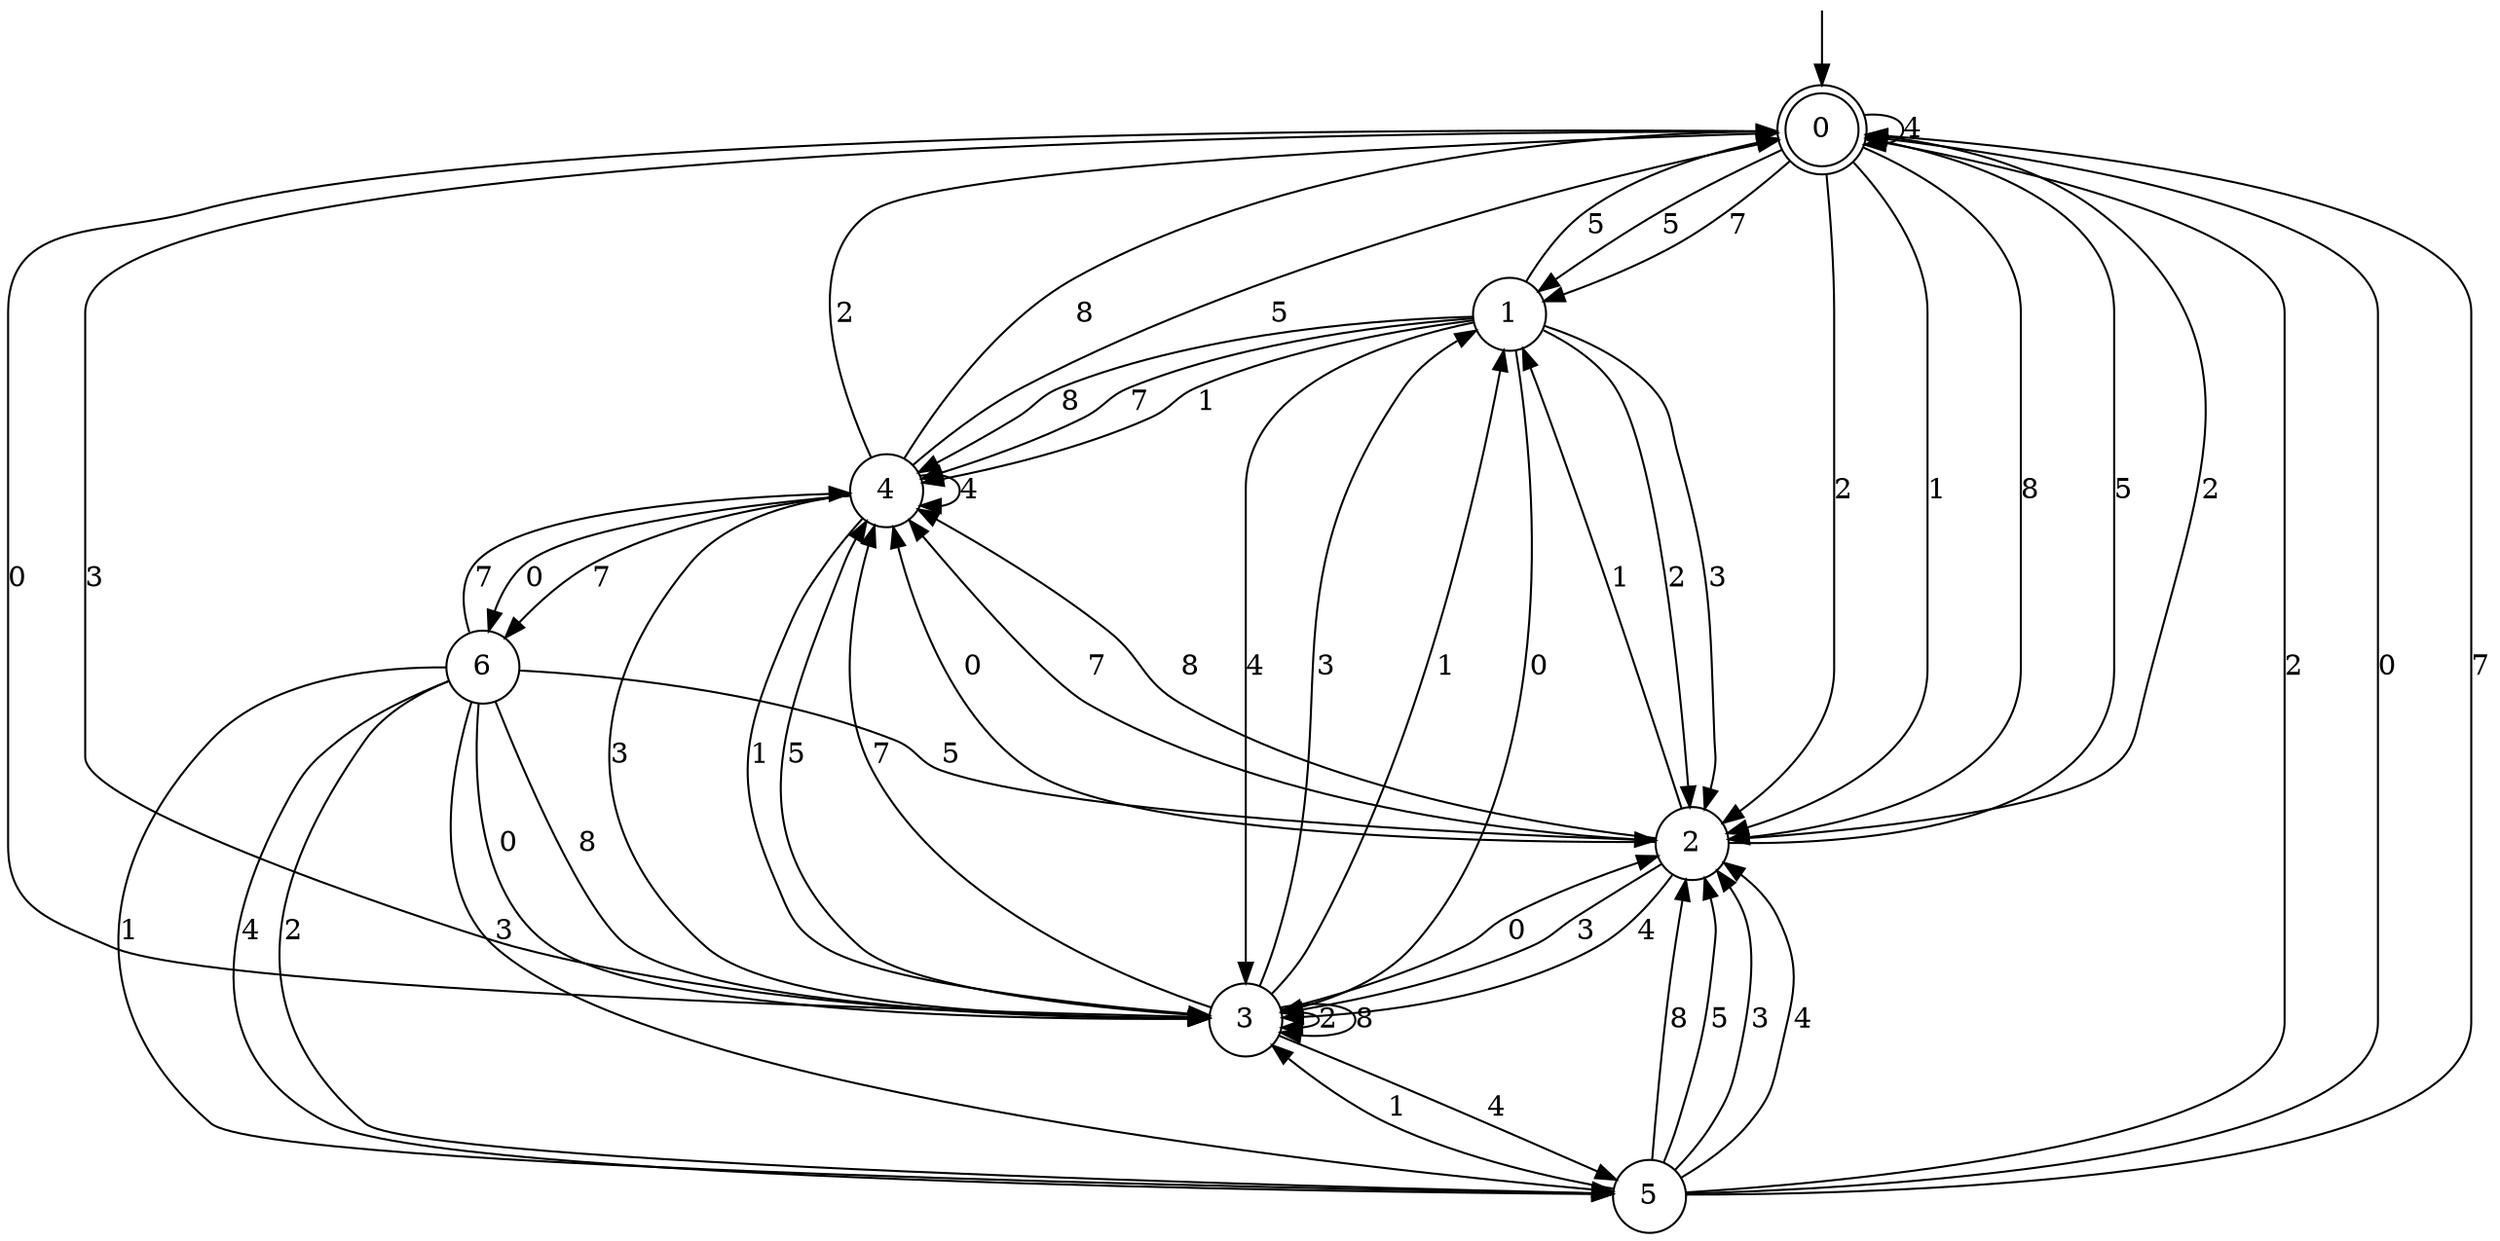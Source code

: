 digraph g {

	s0 [shape="doublecircle" label="0"];
	s1 [shape="circle" label="1"];
	s2 [shape="circle" label="2"];
	s3 [shape="circle" label="3"];
	s4 [shape="circle" label="4"];
	s5 [shape="circle" label="5"];
	s6 [shape="circle" label="6"];
	s0 -> s1 [label="5"];
	s0 -> s2 [label="2"];
	s0 -> s3 [label="3"];
	s0 -> s3 [label="0"];
	s0 -> s1 [label="7"];
	s0 -> s2 [label="1"];
	s0 -> s0 [label="4"];
	s0 -> s2 [label="8"];
	s1 -> s0 [label="5"];
	s1 -> s2 [label="2"];
	s1 -> s2 [label="3"];
	s1 -> s3 [label="0"];
	s1 -> s4 [label="7"];
	s1 -> s4 [label="1"];
	s1 -> s3 [label="4"];
	s1 -> s4 [label="8"];
	s2 -> s0 [label="5"];
	s2 -> s0 [label="2"];
	s2 -> s3 [label="3"];
	s2 -> s4 [label="0"];
	s2 -> s4 [label="7"];
	s2 -> s1 [label="1"];
	s2 -> s3 [label="4"];
	s2 -> s4 [label="8"];
	s3 -> s4 [label="5"];
	s3 -> s3 [label="2"];
	s3 -> s1 [label="3"];
	s3 -> s2 [label="0"];
	s3 -> s4 [label="7"];
	s3 -> s1 [label="1"];
	s3 -> s5 [label="4"];
	s3 -> s3 [label="8"];
	s4 -> s0 [label="5"];
	s4 -> s0 [label="2"];
	s4 -> s3 [label="3"];
	s4 -> s6 [label="0"];
	s4 -> s6 [label="7"];
	s4 -> s3 [label="1"];
	s4 -> s4 [label="4"];
	s4 -> s0 [label="8"];
	s5 -> s2 [label="5"];
	s5 -> s0 [label="2"];
	s5 -> s2 [label="3"];
	s5 -> s0 [label="0"];
	s5 -> s0 [label="7"];
	s5 -> s3 [label="1"];
	s5 -> s2 [label="4"];
	s5 -> s2 [label="8"];
	s6 -> s2 [label="5"];
	s6 -> s5 [label="2"];
	s6 -> s5 [label="3"];
	s6 -> s3 [label="0"];
	s6 -> s4 [label="7"];
	s6 -> s5 [label="1"];
	s6 -> s5 [label="4"];
	s6 -> s3 [label="8"];

__start0 [label="" shape="none" width="0" height="0"];
__start0 -> s0;

}
